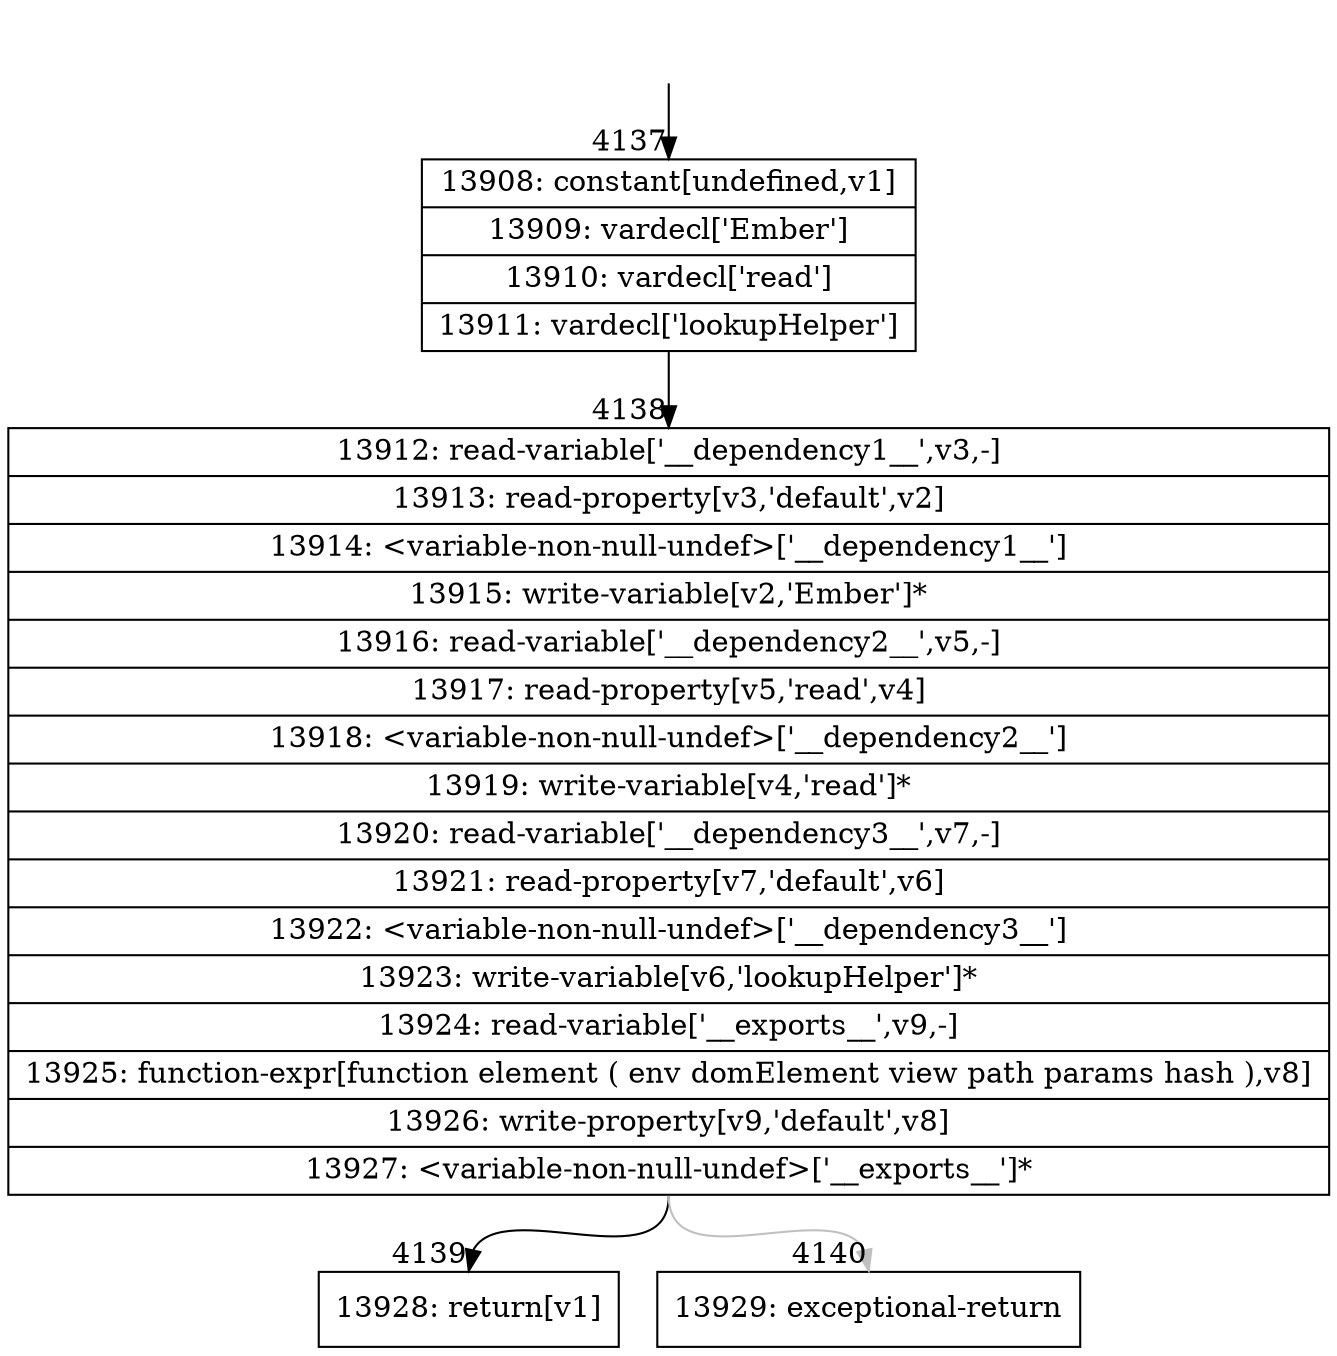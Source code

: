 digraph {
rankdir="TD"
BB_entry326[shape=none,label=""];
BB_entry326 -> BB4137 [tailport=s, headport=n, headlabel="    4137"]
BB4137 [shape=record label="{13908: constant[undefined,v1]|13909: vardecl['Ember']|13910: vardecl['read']|13911: vardecl['lookupHelper']}" ] 
BB4137 -> BB4138 [tailport=s, headport=n, headlabel="      4138"]
BB4138 [shape=record label="{13912: read-variable['__dependency1__',v3,-]|13913: read-property[v3,'default',v2]|13914: \<variable-non-null-undef\>['__dependency1__']|13915: write-variable[v2,'Ember']*|13916: read-variable['__dependency2__',v5,-]|13917: read-property[v5,'read',v4]|13918: \<variable-non-null-undef\>['__dependency2__']|13919: write-variable[v4,'read']*|13920: read-variable['__dependency3__',v7,-]|13921: read-property[v7,'default',v6]|13922: \<variable-non-null-undef\>['__dependency3__']|13923: write-variable[v6,'lookupHelper']*|13924: read-variable['__exports__',v9,-]|13925: function-expr[function element ( env domElement view path params hash ),v8]|13926: write-property[v9,'default',v8]|13927: \<variable-non-null-undef\>['__exports__']*}" ] 
BB4138 -> BB4139 [tailport=s, headport=n, headlabel="      4139"]
BB4138 -> BB4140 [tailport=s, headport=n, color=gray, headlabel="      4140"]
BB4139 [shape=record label="{13928: return[v1]}" ] 
BB4140 [shape=record label="{13929: exceptional-return}" ] 
//#$~ 7905
}
